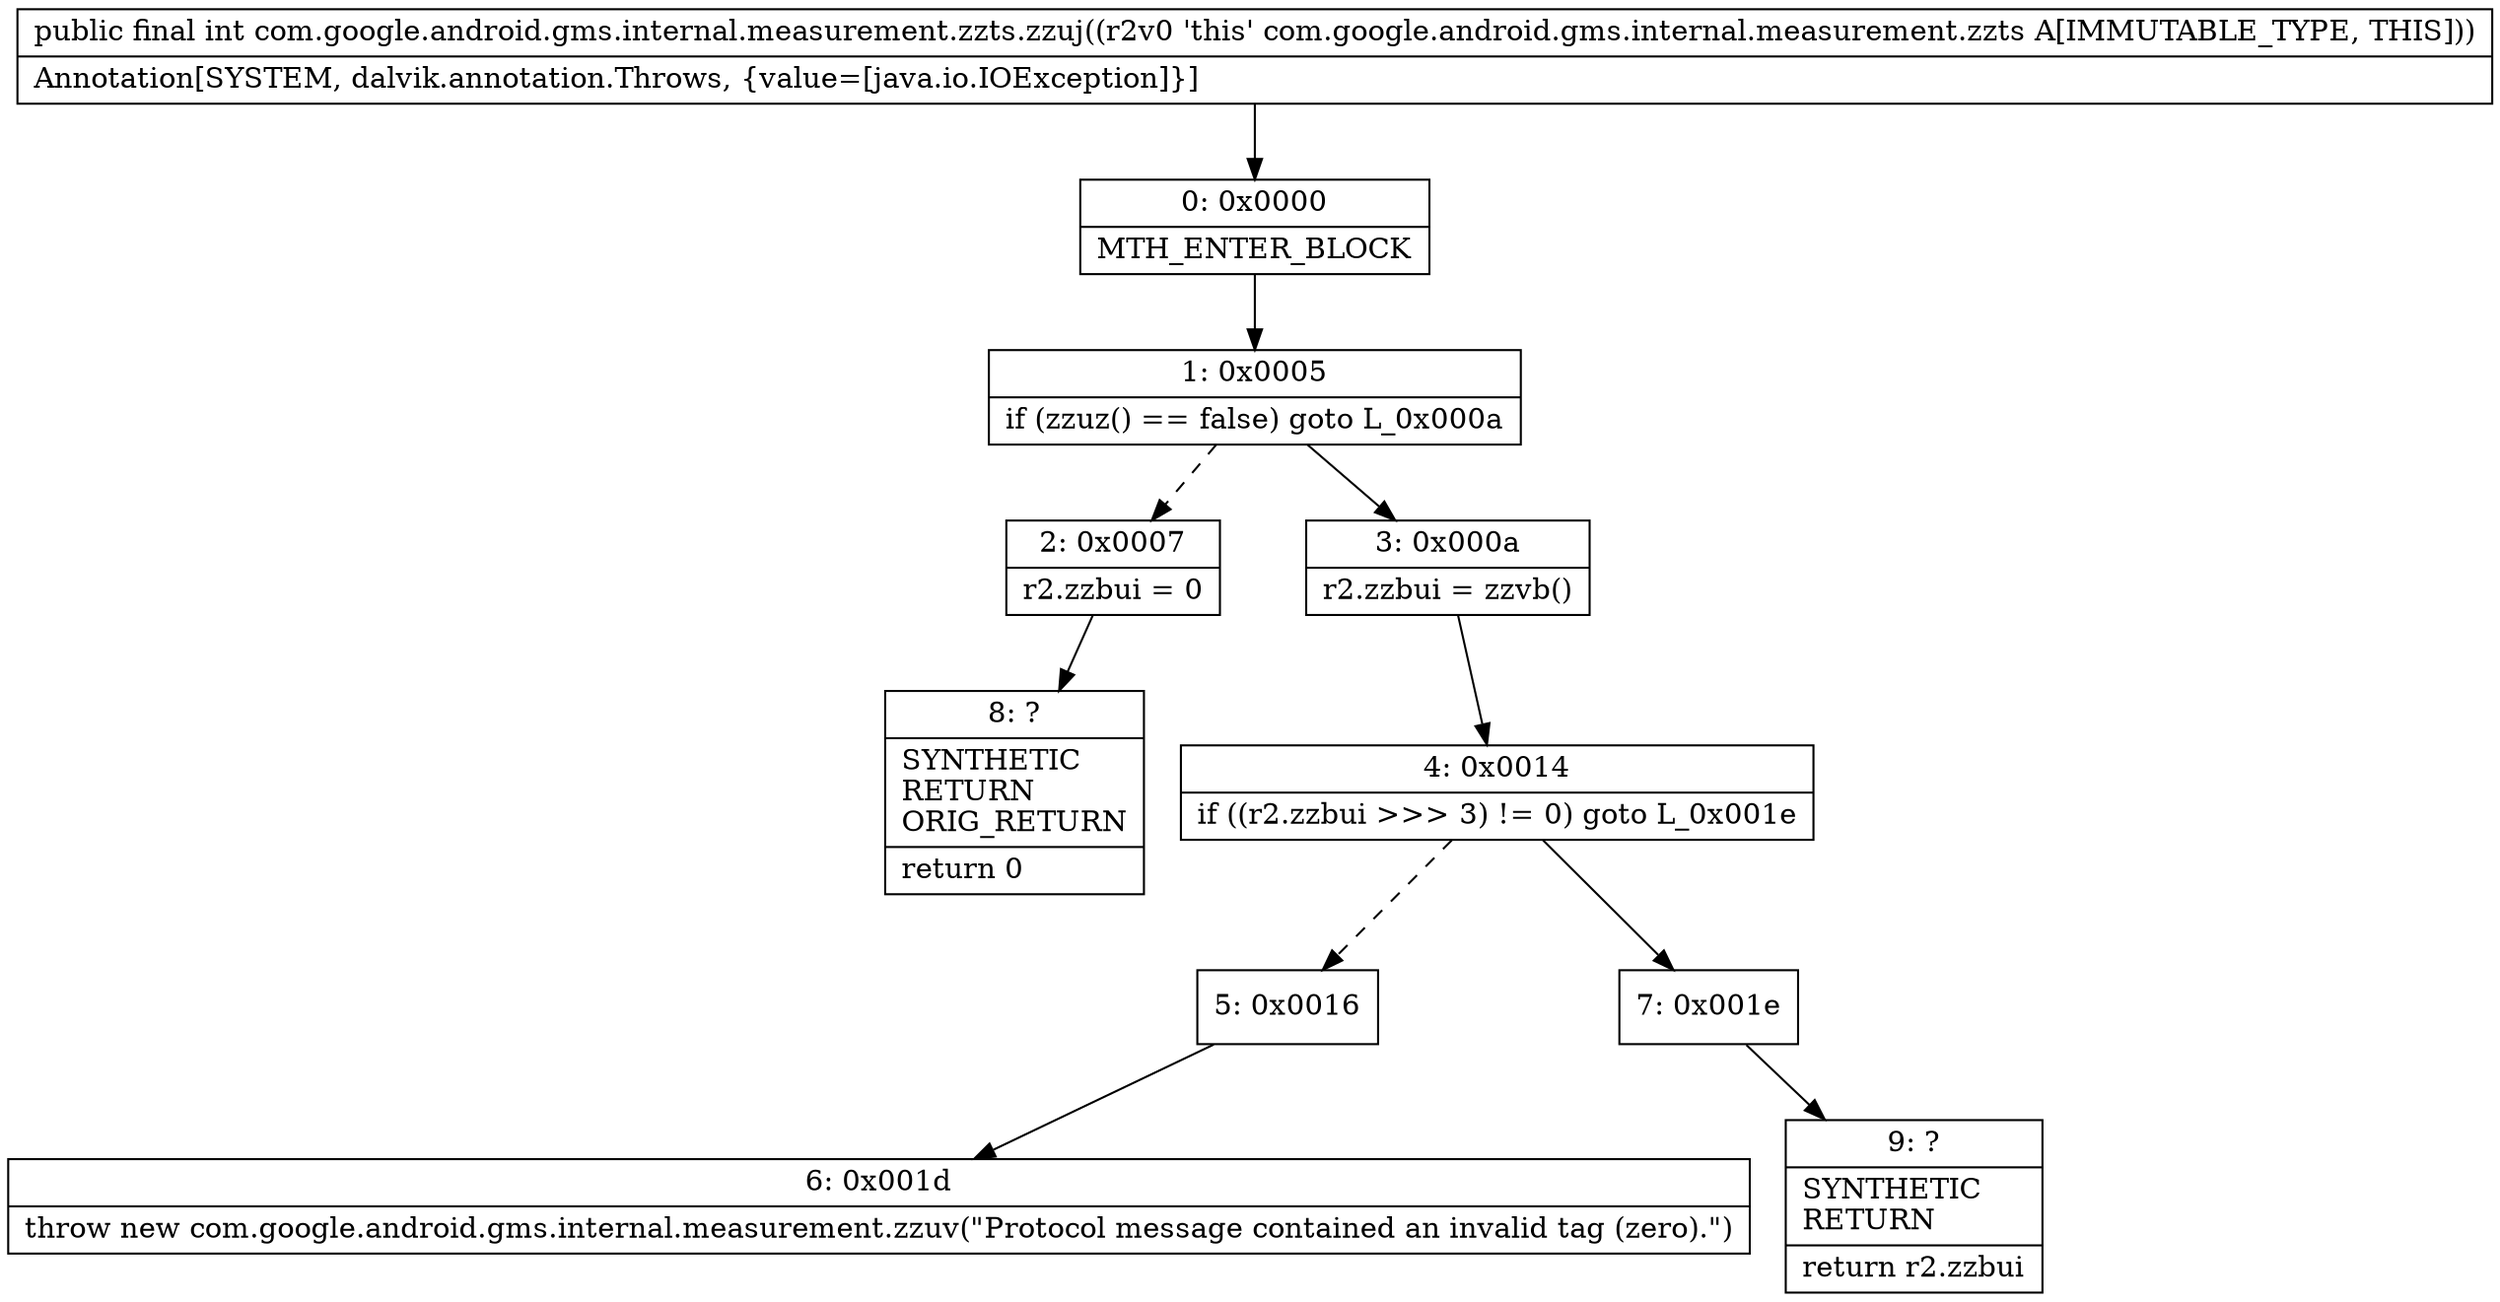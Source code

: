 digraph "CFG forcom.google.android.gms.internal.measurement.zzts.zzuj()I" {
Node_0 [shape=record,label="{0\:\ 0x0000|MTH_ENTER_BLOCK\l}"];
Node_1 [shape=record,label="{1\:\ 0x0005|if (zzuz() == false) goto L_0x000a\l}"];
Node_2 [shape=record,label="{2\:\ 0x0007|r2.zzbui = 0\l}"];
Node_3 [shape=record,label="{3\:\ 0x000a|r2.zzbui = zzvb()\l}"];
Node_4 [shape=record,label="{4\:\ 0x0014|if ((r2.zzbui \>\>\> 3) != 0) goto L_0x001e\l}"];
Node_5 [shape=record,label="{5\:\ 0x0016}"];
Node_6 [shape=record,label="{6\:\ 0x001d|throw new com.google.android.gms.internal.measurement.zzuv(\"Protocol message contained an invalid tag (zero).\")\l}"];
Node_7 [shape=record,label="{7\:\ 0x001e}"];
Node_8 [shape=record,label="{8\:\ ?|SYNTHETIC\lRETURN\lORIG_RETURN\l|return 0\l}"];
Node_9 [shape=record,label="{9\:\ ?|SYNTHETIC\lRETURN\l|return r2.zzbui\l}"];
MethodNode[shape=record,label="{public final int com.google.android.gms.internal.measurement.zzts.zzuj((r2v0 'this' com.google.android.gms.internal.measurement.zzts A[IMMUTABLE_TYPE, THIS]))  | Annotation[SYSTEM, dalvik.annotation.Throws, \{value=[java.io.IOException]\}]\l}"];
MethodNode -> Node_0;
Node_0 -> Node_1;
Node_1 -> Node_2[style=dashed];
Node_1 -> Node_3;
Node_2 -> Node_8;
Node_3 -> Node_4;
Node_4 -> Node_5[style=dashed];
Node_4 -> Node_7;
Node_5 -> Node_6;
Node_7 -> Node_9;
}

